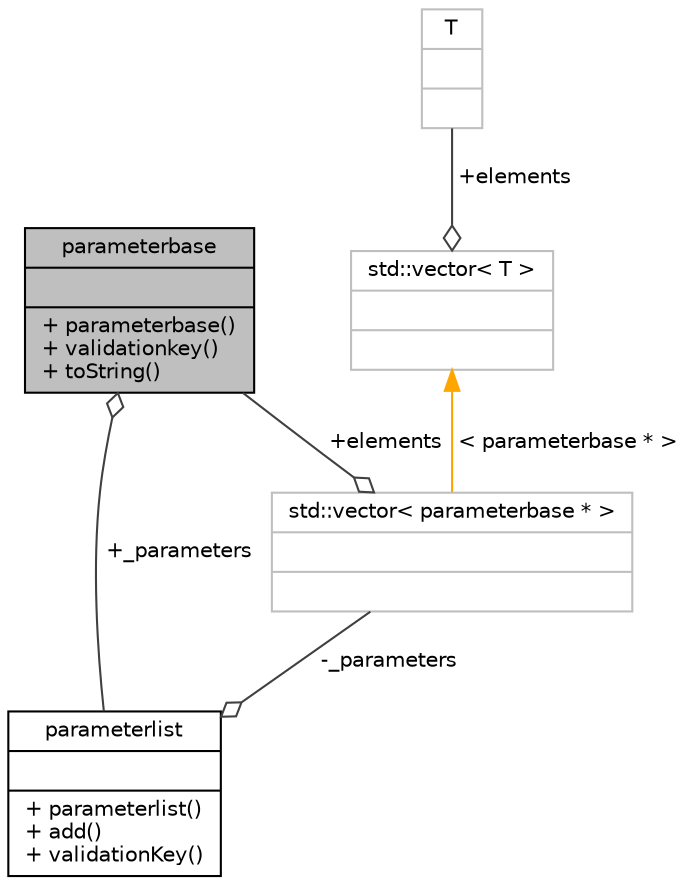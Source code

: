 digraph "parameterbase"
{
 // LATEX_PDF_SIZE
  bgcolor="transparent";
  edge [fontname="Helvetica",fontsize="10",labelfontname="Helvetica",labelfontsize="10"];
  node [fontname="Helvetica",fontsize="10",shape=record];
  Node8 [label="{parameterbase\n||+ parameterbase()\l+ validationkey()\l+ toString()\l}",height=0.2,width=0.4,color="black", fillcolor="grey75", style="filled", fontcolor="black",tooltip=" "];
  Node9 -> Node8 [color="grey25",fontsize="10",style="solid",label=" +_parameters" ,arrowhead="odiamond",fontname="Helvetica"];
  Node9 [label="{parameterlist\n||+ parameterlist()\l+ add()\l+ validationKey()\l}",height=0.2,width=0.4,color="black",URL="$classparameterlist.html",tooltip=" "];
  Node10 -> Node9 [color="grey25",fontsize="10",style="solid",label=" -_parameters" ,arrowhead="odiamond",fontname="Helvetica"];
  Node10 [label="{std::vector\< parameterbase * \>\n||}",height=0.2,width=0.4,color="grey75",tooltip=" "];
  Node8 -> Node10 [color="grey25",fontsize="10",style="solid",label=" +elements" ,arrowhead="odiamond",fontname="Helvetica"];
  Node11 -> Node10 [dir="back",color="orange",fontsize="10",style="solid",label=" \< parameterbase * \>" ,fontname="Helvetica"];
  Node11 [label="{std::vector\< T \>\n||}",height=0.2,width=0.4,color="grey75",tooltip="STL class."];
  Node12 -> Node11 [color="grey25",fontsize="10",style="solid",label=" +elements" ,arrowhead="odiamond",fontname="Helvetica"];
  Node12 [label="{T\n||}",height=0.2,width=0.4,color="grey75",tooltip=" "];
}
